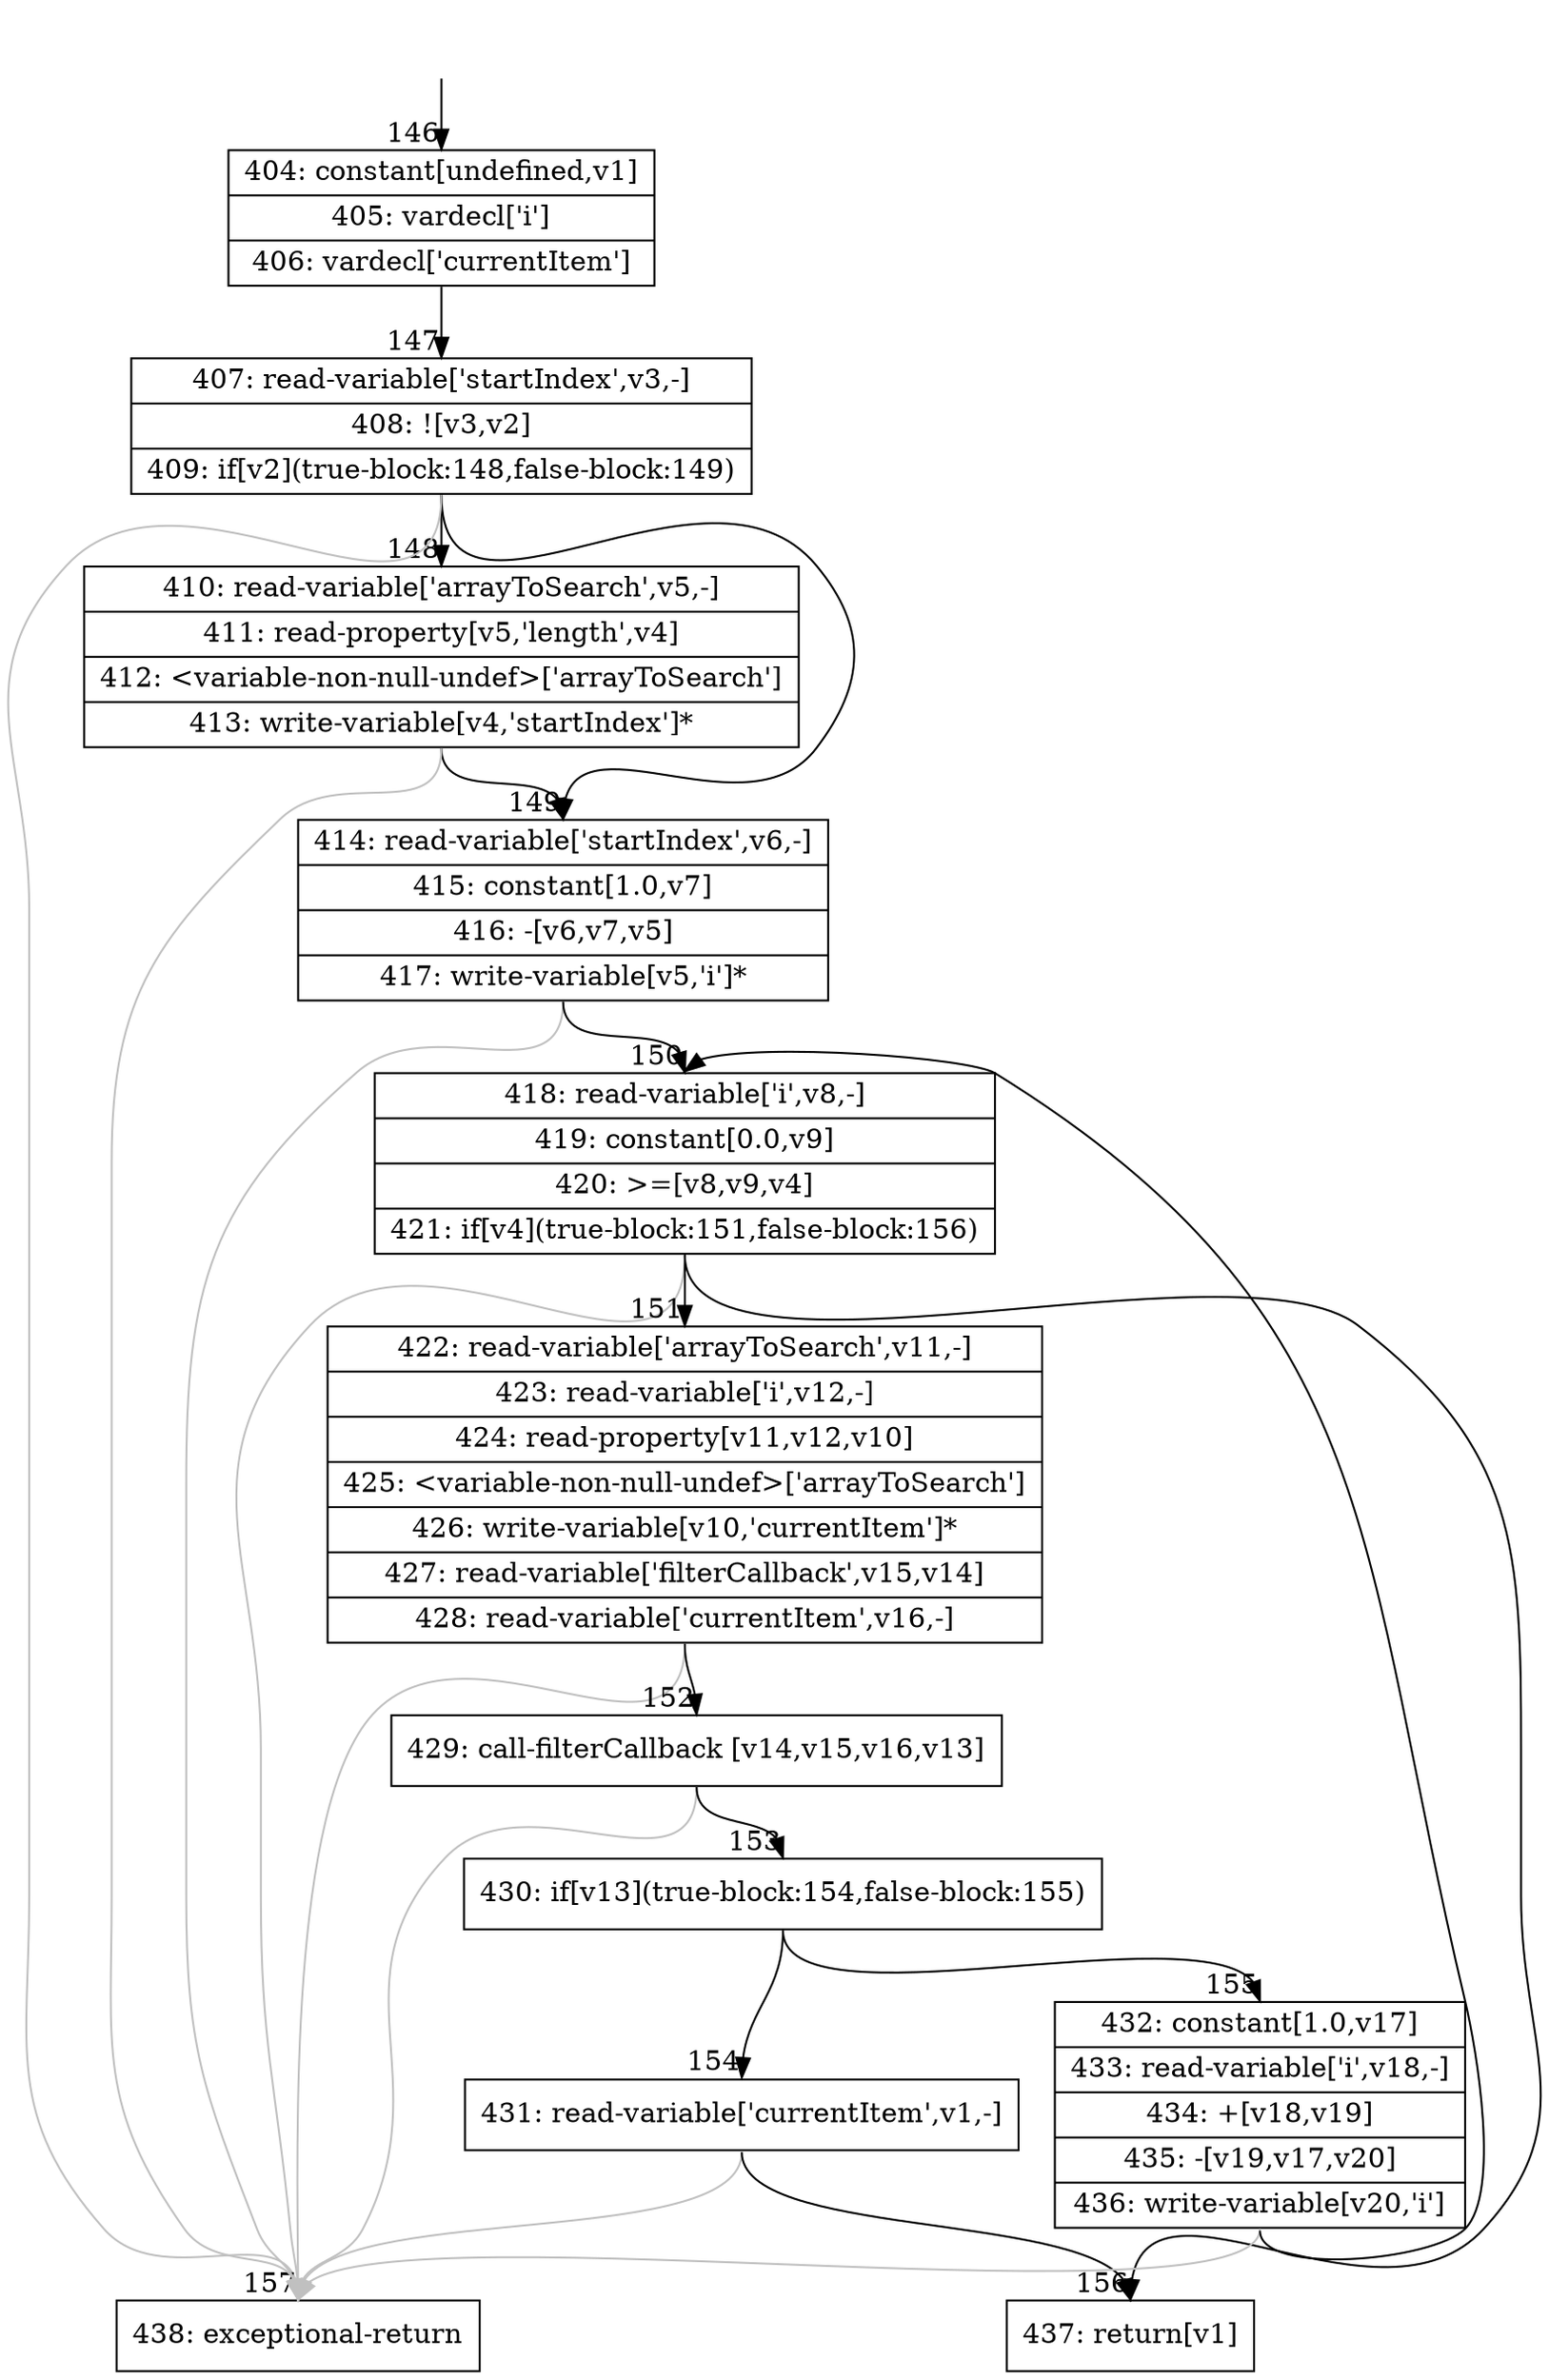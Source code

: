 digraph {
rankdir="TD"
BB_entry17[shape=none,label=""];
BB_entry17 -> BB146 [tailport=s, headport=n, headlabel="    146"]
BB146 [shape=record label="{404: constant[undefined,v1]|405: vardecl['i']|406: vardecl['currentItem']}" ] 
BB146 -> BB147 [tailport=s, headport=n, headlabel="      147"]
BB147 [shape=record label="{407: read-variable['startIndex',v3,-]|408: ![v3,v2]|409: if[v2](true-block:148,false-block:149)}" ] 
BB147 -> BB148 [tailport=s, headport=n, headlabel="      148"]
BB147 -> BB149 [tailport=s, headport=n, headlabel="      149"]
BB147 -> BB157 [tailport=s, headport=n, color=gray, headlabel="      157"]
BB148 [shape=record label="{410: read-variable['arrayToSearch',v5,-]|411: read-property[v5,'length',v4]|412: \<variable-non-null-undef\>['arrayToSearch']|413: write-variable[v4,'startIndex']*}" ] 
BB148 -> BB149 [tailport=s, headport=n]
BB148 -> BB157 [tailport=s, headport=n, color=gray]
BB149 [shape=record label="{414: read-variable['startIndex',v6,-]|415: constant[1.0,v7]|416: -[v6,v7,v5]|417: write-variable[v5,'i']*}" ] 
BB149 -> BB150 [tailport=s, headport=n, headlabel="      150"]
BB149 -> BB157 [tailport=s, headport=n, color=gray]
BB150 [shape=record label="{418: read-variable['i',v8,-]|419: constant[0.0,v9]|420: \>=[v8,v9,v4]|421: if[v4](true-block:151,false-block:156)}" ] 
BB150 -> BB151 [tailport=s, headport=n, headlabel="      151"]
BB150 -> BB156 [tailport=s, headport=n, headlabel="      156"]
BB150 -> BB157 [tailport=s, headport=n, color=gray]
BB151 [shape=record label="{422: read-variable['arrayToSearch',v11,-]|423: read-variable['i',v12,-]|424: read-property[v11,v12,v10]|425: \<variable-non-null-undef\>['arrayToSearch']|426: write-variable[v10,'currentItem']*|427: read-variable['filterCallback',v15,v14]|428: read-variable['currentItem',v16,-]}" ] 
BB151 -> BB152 [tailport=s, headport=n, headlabel="      152"]
BB151 -> BB157 [tailport=s, headport=n, color=gray]
BB152 [shape=record label="{429: call-filterCallback [v14,v15,v16,v13]}" ] 
BB152 -> BB153 [tailport=s, headport=n, headlabel="      153"]
BB152 -> BB157 [tailport=s, headport=n, color=gray]
BB153 [shape=record label="{430: if[v13](true-block:154,false-block:155)}" ] 
BB153 -> BB154 [tailport=s, headport=n, headlabel="      154"]
BB153 -> BB155 [tailport=s, headport=n, headlabel="      155"]
BB154 [shape=record label="{431: read-variable['currentItem',v1,-]}" ] 
BB154 -> BB156 [tailport=s, headport=n]
BB154 -> BB157 [tailport=s, headport=n, color=gray]
BB155 [shape=record label="{432: constant[1.0,v17]|433: read-variable['i',v18,-]|434: +[v18,v19]|435: -[v19,v17,v20]|436: write-variable[v20,'i']}" ] 
BB155 -> BB150 [tailport=s, headport=n]
BB155 -> BB157 [tailport=s, headport=n, color=gray]
BB156 [shape=record label="{437: return[v1]}" ] 
BB157 [shape=record label="{438: exceptional-return}" ] 
//#$~ 270
}
